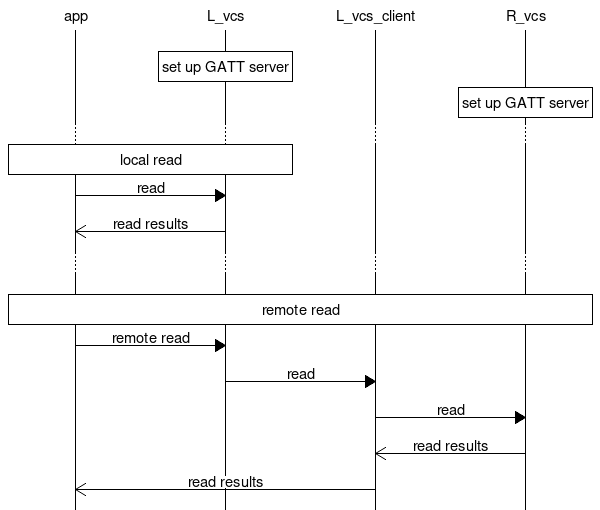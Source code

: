 # Overview over Volume Control Service

msc {

    app, L_vcs, L_vcs_client, R_vcs;
    |||;

    L_vcs box L_vcs [ label = "set up GATT server" ];
    R_vcs box R_vcs [ label = "set up GATT server" ];
    ...;

    app box L_vcs [ label = "local read" ];
    app=>L_vcs [ label = "read" ];
    app<<=L_vcs  [ label = "read results" ];
    ...;

    |||;
    app box R_vcs [ label = "remote read" ];
    app=>L_vcs [ label = "remote read" ];
    L_vcs=>L_vcs_client [ label = "read" ];
    L_vcs_client=>R_vcs [ label = "read" ];
    L_vcs_client<<=R_vcs  [ label = "read results" ];
    app<<=L_vcs_client  [ label = "read results" ];

}